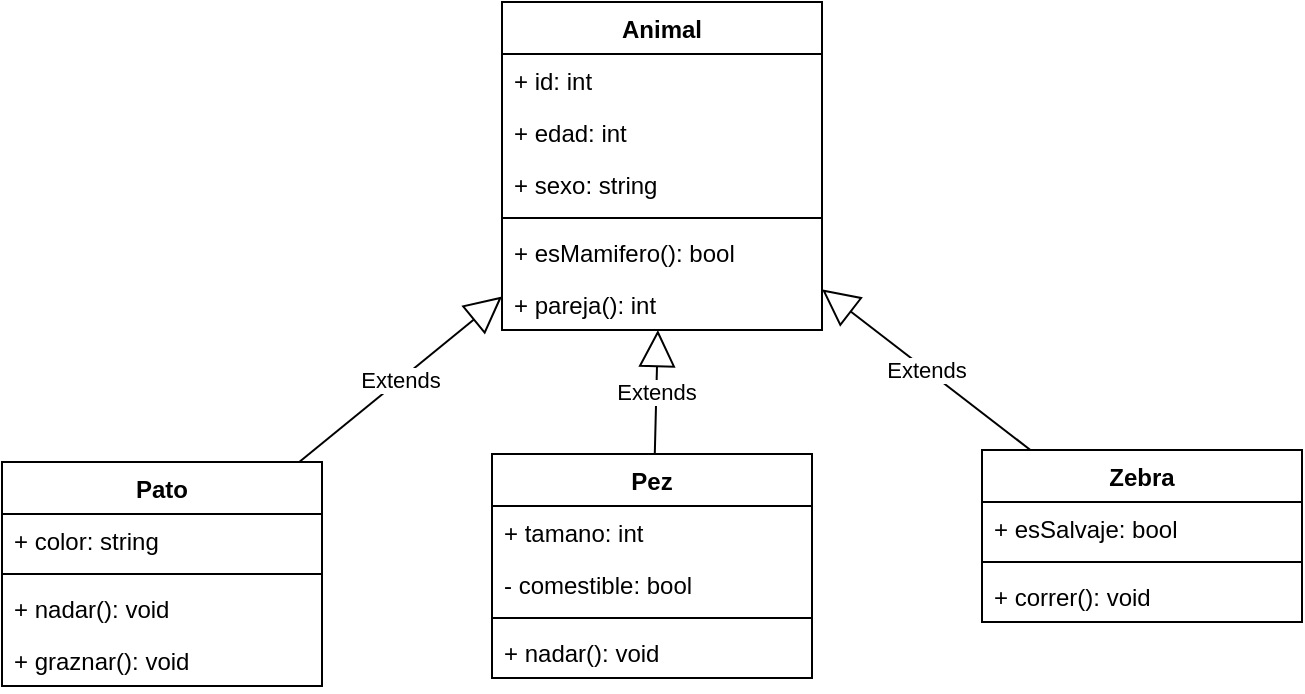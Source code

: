 <mxfile version="11.2.2" pages="1"><diagram id="-3eYjqqPzbt0mJEbsnZh" name="Page-1"><mxGraphModel dx="599" dy="290" grid="1" gridSize="10" guides="1" tooltips="1" connect="1" arrows="1" fold="1" page="1" pageScale="1" pageWidth="827" pageHeight="1169" math="0" shadow="0"><root><mxCell id="0"/><mxCell id="1" parent="0"/><mxCell id="VDleZtpJP4OSMNpLtCZ--7" value="Animal" style="swimlane;fontStyle=1;align=center;verticalAlign=top;childLayout=stackLayout;horizontal=1;startSize=26;horizontalStack=0;resizeParent=1;resizeParentMax=0;resizeLast=0;collapsible=1;marginBottom=0;" vertex="1" parent="1"><mxGeometry x="370" y="50" width="160" height="164" as="geometry"/></mxCell><mxCell id="VDleZtpJP4OSMNpLtCZ--14" value="+ id: int" style="text;strokeColor=none;fillColor=none;align=left;verticalAlign=top;spacingLeft=4;spacingRight=4;overflow=hidden;rotatable=0;points=[[0,0.5],[1,0.5]];portConstraint=eastwest;" vertex="1" parent="VDleZtpJP4OSMNpLtCZ--7"><mxGeometry y="26" width="160" height="26" as="geometry"/></mxCell><mxCell id="VDleZtpJP4OSMNpLtCZ--8" value="+ edad: int" style="text;strokeColor=none;fillColor=none;align=left;verticalAlign=top;spacingLeft=4;spacingRight=4;overflow=hidden;rotatable=0;points=[[0,0.5],[1,0.5]];portConstraint=eastwest;" vertex="1" parent="VDleZtpJP4OSMNpLtCZ--7"><mxGeometry y="52" width="160" height="26" as="geometry"/></mxCell><mxCell id="VDleZtpJP4OSMNpLtCZ--12" value="+ sexo: string" style="text;strokeColor=none;fillColor=none;align=left;verticalAlign=top;spacingLeft=4;spacingRight=4;overflow=hidden;rotatable=0;points=[[0,0.5],[1,0.5]];portConstraint=eastwest;" vertex="1" parent="VDleZtpJP4OSMNpLtCZ--7"><mxGeometry y="78" width="160" height="26" as="geometry"/></mxCell><mxCell id="VDleZtpJP4OSMNpLtCZ--9" value="" style="line;strokeWidth=1;fillColor=none;align=left;verticalAlign=middle;spacingTop=-1;spacingLeft=3;spacingRight=3;rotatable=0;labelPosition=right;points=[];portConstraint=eastwest;" vertex="1" parent="VDleZtpJP4OSMNpLtCZ--7"><mxGeometry y="104" width="160" height="8" as="geometry"/></mxCell><mxCell id="VDleZtpJP4OSMNpLtCZ--10" value="+ esMamifero(): bool" style="text;strokeColor=none;fillColor=none;align=left;verticalAlign=top;spacingLeft=4;spacingRight=4;overflow=hidden;rotatable=0;points=[[0,0.5],[1,0.5]];portConstraint=eastwest;" vertex="1" parent="VDleZtpJP4OSMNpLtCZ--7"><mxGeometry y="112" width="160" height="26" as="geometry"/></mxCell><mxCell id="VDleZtpJP4OSMNpLtCZ--13" value="+ pareja(): int" style="text;strokeColor=none;fillColor=none;align=left;verticalAlign=top;spacingLeft=4;spacingRight=4;overflow=hidden;rotatable=0;points=[[0,0.5],[1,0.5]];portConstraint=eastwest;" vertex="1" parent="VDleZtpJP4OSMNpLtCZ--7"><mxGeometry y="138" width="160" height="26" as="geometry"/></mxCell><mxCell id="VDleZtpJP4OSMNpLtCZ--15" value="Pato" style="swimlane;fontStyle=1;align=center;verticalAlign=top;childLayout=stackLayout;horizontal=1;startSize=26;horizontalStack=0;resizeParent=1;resizeParentMax=0;resizeLast=0;collapsible=1;marginBottom=0;" vertex="1" parent="1"><mxGeometry x="120" y="280" width="160" height="112" as="geometry"/></mxCell><mxCell id="VDleZtpJP4OSMNpLtCZ--16" value="+ color: string" style="text;strokeColor=none;fillColor=none;align=left;verticalAlign=top;spacingLeft=4;spacingRight=4;overflow=hidden;rotatable=0;points=[[0,0.5],[1,0.5]];portConstraint=eastwest;" vertex="1" parent="VDleZtpJP4OSMNpLtCZ--15"><mxGeometry y="26" width="160" height="26" as="geometry"/></mxCell><mxCell id="VDleZtpJP4OSMNpLtCZ--17" value="" style="line;strokeWidth=1;fillColor=none;align=left;verticalAlign=middle;spacingTop=-1;spacingLeft=3;spacingRight=3;rotatable=0;labelPosition=right;points=[];portConstraint=eastwest;" vertex="1" parent="VDleZtpJP4OSMNpLtCZ--15"><mxGeometry y="52" width="160" height="8" as="geometry"/></mxCell><mxCell id="VDleZtpJP4OSMNpLtCZ--18" value="+ nadar(): void" style="text;strokeColor=none;fillColor=none;align=left;verticalAlign=top;spacingLeft=4;spacingRight=4;overflow=hidden;rotatable=0;points=[[0,0.5],[1,0.5]];portConstraint=eastwest;" vertex="1" parent="VDleZtpJP4OSMNpLtCZ--15"><mxGeometry y="60" width="160" height="26" as="geometry"/></mxCell><mxCell id="VDleZtpJP4OSMNpLtCZ--27" value="+ graznar(): void" style="text;strokeColor=none;fillColor=none;align=left;verticalAlign=top;spacingLeft=4;spacingRight=4;overflow=hidden;rotatable=0;points=[[0,0.5],[1,0.5]];portConstraint=eastwest;" vertex="1" parent="VDleZtpJP4OSMNpLtCZ--15"><mxGeometry y="86" width="160" height="26" as="geometry"/></mxCell><mxCell id="VDleZtpJP4OSMNpLtCZ--19" value="Pez" style="swimlane;fontStyle=1;align=center;verticalAlign=top;childLayout=stackLayout;horizontal=1;startSize=26;horizontalStack=0;resizeParent=1;resizeParentMax=0;resizeLast=0;collapsible=1;marginBottom=0;" vertex="1" parent="1"><mxGeometry x="365" y="276" width="160" height="112" as="geometry"/></mxCell><mxCell id="VDleZtpJP4OSMNpLtCZ--20" value="+ tamano: int" style="text;strokeColor=none;fillColor=none;align=left;verticalAlign=top;spacingLeft=4;spacingRight=4;overflow=hidden;rotatable=0;points=[[0,0.5],[1,0.5]];portConstraint=eastwest;" vertex="1" parent="VDleZtpJP4OSMNpLtCZ--19"><mxGeometry y="26" width="160" height="26" as="geometry"/></mxCell><mxCell id="VDleZtpJP4OSMNpLtCZ--28" value="- comestible: bool" style="text;strokeColor=none;fillColor=none;align=left;verticalAlign=top;spacingLeft=4;spacingRight=4;overflow=hidden;rotatable=0;points=[[0,0.5],[1,0.5]];portConstraint=eastwest;" vertex="1" parent="VDleZtpJP4OSMNpLtCZ--19"><mxGeometry y="52" width="160" height="26" as="geometry"/></mxCell><mxCell id="VDleZtpJP4OSMNpLtCZ--21" value="" style="line;strokeWidth=1;fillColor=none;align=left;verticalAlign=middle;spacingTop=-1;spacingLeft=3;spacingRight=3;rotatable=0;labelPosition=right;points=[];portConstraint=eastwest;" vertex="1" parent="VDleZtpJP4OSMNpLtCZ--19"><mxGeometry y="78" width="160" height="8" as="geometry"/></mxCell><mxCell id="VDleZtpJP4OSMNpLtCZ--22" value="+ nadar(): void" style="text;strokeColor=none;fillColor=none;align=left;verticalAlign=top;spacingLeft=4;spacingRight=4;overflow=hidden;rotatable=0;points=[[0,0.5],[1,0.5]];portConstraint=eastwest;" vertex="1" parent="VDleZtpJP4OSMNpLtCZ--19"><mxGeometry y="86" width="160" height="26" as="geometry"/></mxCell><mxCell id="VDleZtpJP4OSMNpLtCZ--23" value="Zebra" style="swimlane;fontStyle=1;align=center;verticalAlign=top;childLayout=stackLayout;horizontal=1;startSize=26;horizontalStack=0;resizeParent=1;resizeParentMax=0;resizeLast=0;collapsible=1;marginBottom=0;" vertex="1" parent="1"><mxGeometry x="610" y="274" width="160" height="86" as="geometry"/></mxCell><mxCell id="VDleZtpJP4OSMNpLtCZ--24" value="+ esSalvaje: bool" style="text;strokeColor=none;fillColor=none;align=left;verticalAlign=top;spacingLeft=4;spacingRight=4;overflow=hidden;rotatable=0;points=[[0,0.5],[1,0.5]];portConstraint=eastwest;" vertex="1" parent="VDleZtpJP4OSMNpLtCZ--23"><mxGeometry y="26" width="160" height="26" as="geometry"/></mxCell><mxCell id="VDleZtpJP4OSMNpLtCZ--25" value="" style="line;strokeWidth=1;fillColor=none;align=left;verticalAlign=middle;spacingTop=-1;spacingLeft=3;spacingRight=3;rotatable=0;labelPosition=right;points=[];portConstraint=eastwest;" vertex="1" parent="VDleZtpJP4OSMNpLtCZ--23"><mxGeometry y="52" width="160" height="8" as="geometry"/></mxCell><mxCell id="VDleZtpJP4OSMNpLtCZ--26" value="+ correr(): void" style="text;strokeColor=none;fillColor=none;align=left;verticalAlign=top;spacingLeft=4;spacingRight=4;overflow=hidden;rotatable=0;points=[[0,0.5],[1,0.5]];portConstraint=eastwest;" vertex="1" parent="VDleZtpJP4OSMNpLtCZ--23"><mxGeometry y="60" width="160" height="26" as="geometry"/></mxCell><mxCell id="VDleZtpJP4OSMNpLtCZ--29" value="Extends" style="endArrow=block;endSize=16;endFill=0;html=1;" edge="1" parent="1" source="VDleZtpJP4OSMNpLtCZ--15" target="VDleZtpJP4OSMNpLtCZ--7"><mxGeometry width="160" relative="1" as="geometry"><mxPoint x="140" y="200" as="sourcePoint"/><mxPoint x="300" y="200" as="targetPoint"/></mxGeometry></mxCell><mxCell id="VDleZtpJP4OSMNpLtCZ--31" value="Extends" style="endArrow=block;endSize=16;endFill=0;html=1;" edge="1" parent="1" source="VDleZtpJP4OSMNpLtCZ--19" target="VDleZtpJP4OSMNpLtCZ--7"><mxGeometry width="160" relative="1" as="geometry"><mxPoint x="280" y="450" as="sourcePoint"/><mxPoint x="440" y="450" as="targetPoint"/></mxGeometry></mxCell><mxCell id="VDleZtpJP4OSMNpLtCZ--32" value="Extends" style="endArrow=block;endSize=16;endFill=0;html=1;" edge="1" parent="1" source="VDleZtpJP4OSMNpLtCZ--23" target="VDleZtpJP4OSMNpLtCZ--7"><mxGeometry width="160" relative="1" as="geometry"><mxPoint x="530" y="440" as="sourcePoint"/><mxPoint x="690" y="440" as="targetPoint"/></mxGeometry></mxCell></root></mxGraphModel></diagram></mxfile>